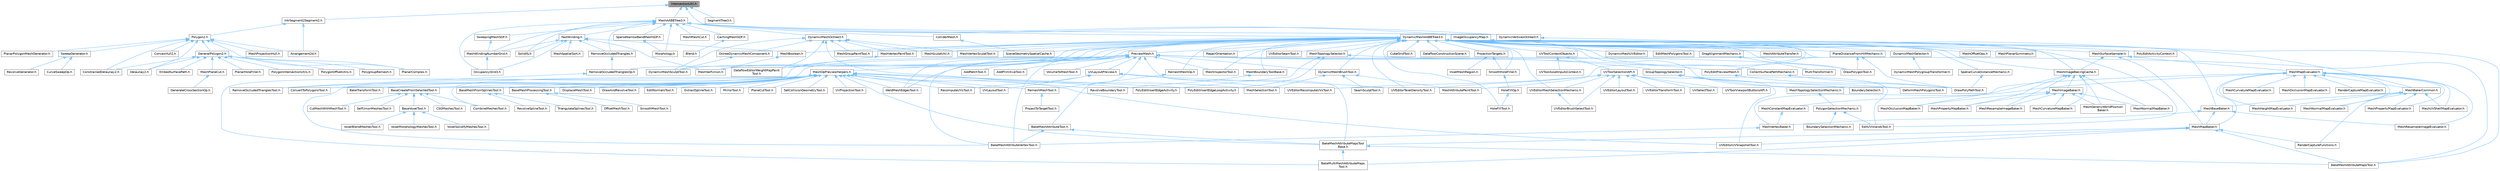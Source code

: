 digraph "IntersectionUtil.h"
{
 // INTERACTIVE_SVG=YES
 // LATEX_PDF_SIZE
  bgcolor="transparent";
  edge [fontname=Helvetica,fontsize=10,labelfontname=Helvetica,labelfontsize=10];
  node [fontname=Helvetica,fontsize=10,shape=box,height=0.2,width=0.4];
  Node1 [id="Node000001",label="IntersectionUtil.h",height=0.2,width=0.4,color="gray40", fillcolor="grey60", style="filled", fontcolor="black",tooltip=" "];
  Node1 -> Node2 [id="edge1_Node000001_Node000002",dir="back",color="steelblue1",style="solid",tooltip=" "];
  Node2 [id="Node000002",label="DynamicVerticesOctree3.h",height=0.2,width=0.4,color="grey40", fillcolor="white", style="filled",URL="$df/d7e/DynamicVerticesOctree3_8h.html",tooltip=" "];
  Node2 -> Node3 [id="edge2_Node000002_Node000003",dir="back",color="steelblue1",style="solid",tooltip=" "];
  Node3 [id="Node000003",label="MeshAttributePaintTool.h",height=0.2,width=0.4,color="grey40", fillcolor="white", style="filled",URL="$d3/d29/MeshAttributePaintTool_8h.html",tooltip=" "];
  Node1 -> Node4 [id="edge3_Node000001_Node000004",dir="back",color="steelblue1",style="solid",tooltip=" "];
  Node4 [id="Node000004",label="IntrSegment2Segment2.h",height=0.2,width=0.4,color="grey40", fillcolor="white", style="filled",URL="$db/d0d/IntrSegment2Segment2_8h.html",tooltip=" "];
  Node4 -> Node5 [id="edge4_Node000004_Node000005",dir="back",color="steelblue1",style="solid",tooltip=" "];
  Node5 [id="Node000005",label="Arrangement2d.h",height=0.2,width=0.4,color="grey40", fillcolor="white", style="filled",URL="$de/d7e/Arrangement2d_8h.html",tooltip=" "];
  Node4 -> Node6 [id="edge5_Node000004_Node000006",dir="back",color="steelblue1",style="solid",tooltip=" "];
  Node6 [id="Node000006",label="Polygon2.h",height=0.2,width=0.4,color="grey40", fillcolor="white", style="filled",URL="$d7/d51/Polygon2_8h.html",tooltip=" "];
  Node6 -> Node5 [id="edge6_Node000006_Node000005",dir="back",color="steelblue1",style="solid",tooltip=" "];
  Node6 -> Node7 [id="edge7_Node000006_Node000007",dir="back",color="steelblue1",style="solid",tooltip=" "];
  Node7 [id="Node000007",label="ConstrainedDelaunay2.h",height=0.2,width=0.4,color="grey40", fillcolor="white", style="filled",URL="$de/dbf/ConstrainedDelaunay2_8h.html",tooltip=" "];
  Node6 -> Node8 [id="edge8_Node000006_Node000008",dir="back",color="steelblue1",style="solid",tooltip=" "];
  Node8 [id="Node000008",label="ConvexHull2.h",height=0.2,width=0.4,color="grey40", fillcolor="white", style="filled",URL="$df/dc5/ConvexHull2_8h.html",tooltip=" "];
  Node6 -> Node9 [id="edge9_Node000006_Node000009",dir="back",color="steelblue1",style="solid",tooltip=" "];
  Node9 [id="Node000009",label="Delaunay2.h",height=0.2,width=0.4,color="grey40", fillcolor="white", style="filled",URL="$d2/d4c/Delaunay2_8h.html",tooltip=" "];
  Node6 -> Node10 [id="edge10_Node000006_Node000010",dir="back",color="steelblue1",style="solid",tooltip=" "];
  Node10 [id="Node000010",label="GeneralPolygon2.h",height=0.2,width=0.4,color="grey40", fillcolor="white", style="filled",URL="$d2/d10/GeneralPolygon2_8h.html",tooltip=" "];
  Node10 -> Node7 [id="edge11_Node000010_Node000007",dir="back",color="steelblue1",style="solid",tooltip=" "];
  Node10 -> Node9 [id="edge12_Node000010_Node000009",dir="back",color="steelblue1",style="solid",tooltip=" "];
  Node10 -> Node11 [id="edge13_Node000010_Node000011",dir="back",color="steelblue1",style="solid",tooltip=" "];
  Node11 [id="Node000011",label="EmbedSurfacePath.h",height=0.2,width=0.4,color="grey40", fillcolor="white", style="filled",URL="$d6/da4/EmbedSurfacePath_8h.html",tooltip=" "];
  Node10 -> Node12 [id="edge14_Node000010_Node000012",dir="back",color="steelblue1",style="solid",tooltip=" "];
  Node12 [id="Node000012",label="MeshPlaneCut.h",height=0.2,width=0.4,color="grey40", fillcolor="white", style="filled",URL="$d1/d3d/MeshPlaneCut_8h.html",tooltip=" "];
  Node12 -> Node13 [id="edge15_Node000012_Node000013",dir="back",color="steelblue1",style="solid",tooltip=" "];
  Node13 [id="Node000013",label="GenerateCrossSectionOp.h",height=0.2,width=0.4,color="grey40", fillcolor="white", style="filled",URL="$d2/d21/GenerateCrossSectionOp_8h.html",tooltip=" "];
  Node10 -> Node14 [id="edge16_Node000010_Node000014",dir="back",color="steelblue1",style="solid",tooltip=" "];
  Node14 [id="Node000014",label="PlanarComplex.h",height=0.2,width=0.4,color="grey40", fillcolor="white", style="filled",URL="$dc/dcc/PlanarComplex_8h.html",tooltip=" "];
  Node10 -> Node15 [id="edge17_Node000010_Node000015",dir="back",color="steelblue1",style="solid",tooltip=" "];
  Node15 [id="Node000015",label="PlanarHoleFiller.h",height=0.2,width=0.4,color="grey40", fillcolor="white", style="filled",URL="$df/d0f/PlanarHoleFiller_8h.html",tooltip=" "];
  Node10 -> Node16 [id="edge18_Node000010_Node000016",dir="back",color="steelblue1",style="solid",tooltip=" "];
  Node16 [id="Node000016",label="PolygonIntersectionUtils.h",height=0.2,width=0.4,color="grey40", fillcolor="white", style="filled",URL="$d6/d8c/PolygonIntersectionUtils_8h.html",tooltip=" "];
  Node10 -> Node17 [id="edge19_Node000010_Node000017",dir="back",color="steelblue1",style="solid",tooltip=" "];
  Node17 [id="Node000017",label="PolygonOffsetUtils.h",height=0.2,width=0.4,color="grey40", fillcolor="white", style="filled",URL="$d6/dd5/PolygonOffsetUtils_8h.html",tooltip=" "];
  Node10 -> Node18 [id="edge20_Node000010_Node000018",dir="back",color="steelblue1",style="solid",tooltip=" "];
  Node18 [id="Node000018",label="PolygroupRemesh.h",height=0.2,width=0.4,color="grey40", fillcolor="white", style="filled",URL="$d7/df6/PolygroupRemesh_8h.html",tooltip=" "];
  Node6 -> Node19 [id="edge21_Node000006_Node000019",dir="back",color="steelblue1",style="solid",tooltip=" "];
  Node19 [id="Node000019",label="MeshProjectionHull.h",height=0.2,width=0.4,color="grey40", fillcolor="white", style="filled",URL="$dc/d5e/MeshProjectionHull_8h.html",tooltip=" "];
  Node6 -> Node14 [id="edge22_Node000006_Node000014",dir="back",color="steelblue1",style="solid",tooltip=" "];
  Node6 -> Node20 [id="edge23_Node000006_Node000020",dir="back",color="steelblue1",style="solid",tooltip=" "];
  Node20 [id="Node000020",label="PlanarPolygonMeshGenerator.h",height=0.2,width=0.4,color="grey40", fillcolor="white", style="filled",URL="$d4/db4/PlanarPolygonMeshGenerator_8h.html",tooltip=" "];
  Node6 -> Node21 [id="edge24_Node000006_Node000021",dir="back",color="steelblue1",style="solid",tooltip=" "];
  Node21 [id="Node000021",label="SweepGenerator.h",height=0.2,width=0.4,color="grey40", fillcolor="white", style="filled",URL="$df/dab/SweepGenerator_8h.html",tooltip=" "];
  Node21 -> Node22 [id="edge25_Node000021_Node000022",dir="back",color="steelblue1",style="solid",tooltip=" "];
  Node22 [id="Node000022",label="CurveSweepOp.h",height=0.2,width=0.4,color="grey40", fillcolor="white", style="filled",URL="$da/d58/CurveSweepOp_8h.html",tooltip=" "];
  Node21 -> Node23 [id="edge26_Node000021_Node000023",dir="back",color="steelblue1",style="solid",tooltip=" "];
  Node23 [id="Node000023",label="RevolveGenerator.h",height=0.2,width=0.4,color="grey40", fillcolor="white", style="filled",URL="$dd/d0a/RevolveGenerator_8h.html",tooltip=" "];
  Node1 -> Node24 [id="edge27_Node000001_Node000024",dir="back",color="steelblue1",style="solid",tooltip=" "];
  Node24 [id="Node000024",label="MeshAABBTree3.h",height=0.2,width=0.4,color="grey40", fillcolor="white", style="filled",URL="$d8/d90/MeshAABBTree3_8h.html",tooltip=" "];
  Node24 -> Node25 [id="edge28_Node000024_Node000025",dir="back",color="steelblue1",style="solid",tooltip=" "];
  Node25 [id="Node000025",label="CachingMeshSDF.h",height=0.2,width=0.4,color="grey40", fillcolor="white", style="filled",URL="$d3/de9/CachingMeshSDF_8h.html",tooltip=" "];
  Node25 -> Node26 [id="edge29_Node000025_Node000026",dir="back",color="steelblue1",style="solid",tooltip=" "];
  Node26 [id="Node000026",label="Blend.h",height=0.2,width=0.4,color="grey40", fillcolor="white", style="filled",URL="$d4/d80/Blend_8h.html",tooltip=" "];
  Node24 -> Node27 [id="edge30_Node000024_Node000027",dir="back",color="steelblue1",style="solid",tooltip=" "];
  Node27 [id="Node000027",label="ColliderMesh.h",height=0.2,width=0.4,color="grey40", fillcolor="white", style="filled",URL="$d8/d3c/ColliderMesh_8h.html",tooltip=" "];
  Node27 -> Node28 [id="edge31_Node000027_Node000028",dir="back",color="steelblue1",style="solid",tooltip=" "];
  Node28 [id="Node000028",label="SceneGeometrySpatialCache.h",height=0.2,width=0.4,color="grey40", fillcolor="white", style="filled",URL="$d6/d6f/SceneGeometrySpatialCache_8h.html",tooltip=" "];
  Node24 -> Node29 [id="edge32_Node000024_Node000029",dir="back",color="steelblue1",style="solid",tooltip=" "];
  Node29 [id="Node000029",label="DynamicMeshAABBTree3.h",height=0.2,width=0.4,color="grey40", fillcolor="white", style="filled",URL="$d5/d0d/DynamicMeshAABBTree3_8h.html",tooltip=" "];
  Node29 -> Node30 [id="edge33_Node000029_Node000030",dir="back",color="steelblue1",style="solid",tooltip=" "];
  Node30 [id="Node000030",label="BakeMeshAttributeMapsTool.h",height=0.2,width=0.4,color="grey40", fillcolor="white", style="filled",URL="$d8/d14/BakeMeshAttributeMapsTool_8h.html",tooltip=" "];
  Node29 -> Node31 [id="edge34_Node000029_Node000031",dir="back",color="steelblue1",style="solid",tooltip=" "];
  Node31 [id="Node000031",label="BakeMeshAttributeVertexTool.h",height=0.2,width=0.4,color="grey40", fillcolor="white", style="filled",URL="$d6/d76/BakeMeshAttributeVertexTool_8h.html",tooltip=" "];
  Node29 -> Node32 [id="edge35_Node000029_Node000032",dir="back",color="steelblue1",style="solid",tooltip=" "];
  Node32 [id="Node000032",label="CollectSurfacePathMechanic.h",height=0.2,width=0.4,color="grey40", fillcolor="white", style="filled",URL="$d5/dd0/CollectSurfacePathMechanic_8h.html",tooltip=" "];
  Node32 -> Node33 [id="edge36_Node000032_Node000033",dir="back",color="steelblue1",style="solid",tooltip=" "];
  Node33 [id="Node000033",label="DrawPolyPathTool.h",height=0.2,width=0.4,color="grey40", fillcolor="white", style="filled",URL="$dc/d3e/DrawPolyPathTool_8h.html",tooltip=" "];
  Node29 -> Node34 [id="edge37_Node000029_Node000034",dir="back",color="steelblue1",style="solid",tooltip=" "];
  Node34 [id="Node000034",label="CubeGridTool.h",height=0.2,width=0.4,color="grey40", fillcolor="white", style="filled",URL="$d3/d38/CubeGridTool_8h.html",tooltip=" "];
  Node29 -> Node35 [id="edge38_Node000029_Node000035",dir="back",color="steelblue1",style="solid",tooltip=" "];
  Node35 [id="Node000035",label="DataflowConstructionScene.h",height=0.2,width=0.4,color="grey40", fillcolor="white", style="filled",URL="$d7/d24/DataflowConstructionScene_8h.html",tooltip=" "];
  Node29 -> Node36 [id="edge39_Node000029_Node000036",dir="back",color="steelblue1",style="solid",tooltip=" "];
  Node36 [id="Node000036",label="DataflowEditorWeightMapPaint\lTool.h",height=0.2,width=0.4,color="grey40", fillcolor="white", style="filled",URL="$db/d46/DataflowEditorWeightMapPaintTool_8h.html",tooltip=" "];
  Node29 -> Node37 [id="edge40_Node000029_Node000037",dir="back",color="steelblue1",style="solid",tooltip=" "];
  Node37 [id="Node000037",label="DeformMeshPolygonsTool.h",height=0.2,width=0.4,color="grey40", fillcolor="white", style="filled",URL="$db/d72/DeformMeshPolygonsTool_8h.html",tooltip=" "];
  Node29 -> Node38 [id="edge41_Node000029_Node000038",dir="back",color="steelblue1",style="solid",tooltip=" "];
  Node38 [id="Node000038",label="DragAlignmentMechanic.h",height=0.2,width=0.4,color="grey40", fillcolor="white", style="filled",URL="$d1/d74/DragAlignmentMechanic_8h.html",tooltip=" "];
  Node38 -> Node39 [id="edge42_Node000038_Node000039",dir="back",color="steelblue1",style="solid",tooltip=" "];
  Node39 [id="Node000039",label="MultiTransformer.h",height=0.2,width=0.4,color="grey40", fillcolor="white", style="filled",URL="$d1/d6f/MultiTransformer_8h.html",tooltip=" "];
  Node29 -> Node40 [id="edge43_Node000029_Node000040",dir="back",color="steelblue1",style="solid",tooltip=" "];
  Node40 [id="Node000040",label="DrawPolygonTool.h",height=0.2,width=0.4,color="grey40", fillcolor="white", style="filled",URL="$d0/d15/DrawPolygonTool_8h.html",tooltip=" "];
  Node29 -> Node41 [id="edge44_Node000029_Node000041",dir="back",color="steelblue1",style="solid",tooltip=" "];
  Node41 [id="Node000041",label="DynamicMeshBrushTool.h",height=0.2,width=0.4,color="grey40", fillcolor="white", style="filled",URL="$da/d04/DynamicMeshBrushTool_8h.html",tooltip=" "];
  Node41 -> Node3 [id="edge45_Node000041_Node000003",dir="back",color="steelblue1",style="solid",tooltip=" "];
  Node41 -> Node42 [id="edge46_Node000041_Node000042",dir="back",color="steelblue1",style="solid",tooltip=" "];
  Node42 [id="Node000042",label="MeshSelectionTool.h",height=0.2,width=0.4,color="grey40", fillcolor="white", style="filled",URL="$d8/d80/MeshSelectionTool_8h.html",tooltip=" "];
  Node41 -> Node43 [id="edge47_Node000041_Node000043",dir="back",color="steelblue1",style="solid",tooltip=" "];
  Node43 [id="Node000043",label="SeamSculptTool.h",height=0.2,width=0.4,color="grey40", fillcolor="white", style="filled",URL="$d1/d31/SeamSculptTool_8h.html",tooltip=" "];
  Node29 -> Node44 [id="edge48_Node000029_Node000044",dir="back",color="steelblue1",style="solid",tooltip=" "];
  Node44 [id="Node000044",label="DynamicMeshSculptTool.h",height=0.2,width=0.4,color="grey40", fillcolor="white", style="filled",URL="$d6/d16/DynamicMeshSculptTool_8h.html",tooltip=" "];
  Node29 -> Node45 [id="edge49_Node000029_Node000045",dir="back",color="steelblue1",style="solid",tooltip=" "];
  Node45 [id="Node000045",label="DynamicMeshSelector.h",height=0.2,width=0.4,color="grey40", fillcolor="white", style="filled",URL="$dc/d01/DynamicMeshSelector_8h.html",tooltip=" "];
  Node45 -> Node46 [id="edge50_Node000045_Node000046",dir="back",color="steelblue1",style="solid",tooltip=" "];
  Node46 [id="Node000046",label="DynamicMeshPolygroupTransformer.h",height=0.2,width=0.4,color="grey40", fillcolor="white", style="filled",URL="$dc/db2/DynamicMeshPolygroupTransformer_8h.html",tooltip=" "];
  Node29 -> Node47 [id="edge51_Node000029_Node000047",dir="back",color="steelblue1",style="solid",tooltip=" "];
  Node47 [id="Node000047",label="DynamicMeshUVEditor.h",height=0.2,width=0.4,color="grey40", fillcolor="white", style="filled",URL="$d9/d1e/DynamicMeshUVEditor_8h.html",tooltip=" "];
  Node29 -> Node48 [id="edge52_Node000029_Node000048",dir="back",color="steelblue1",style="solid",tooltip=" "];
  Node48 [id="Node000048",label="EditMeshPolygonsTool.h",height=0.2,width=0.4,color="grey40", fillcolor="white", style="filled",URL="$d5/d72/EditMeshPolygonsTool_8h.html",tooltip=" "];
  Node29 -> Node49 [id="edge53_Node000029_Node000049",dir="back",color="steelblue1",style="solid",tooltip=" "];
  Node49 [id="Node000049",label="EditUVIslandsTool.h",height=0.2,width=0.4,color="grey40", fillcolor="white", style="filled",URL="$d0/de4/EditUVIslandsTool_8h.html",tooltip=" "];
  Node29 -> Node50 [id="edge54_Node000029_Node000050",dir="back",color="steelblue1",style="solid",tooltip=" "];
  Node50 [id="Node000050",label="HoleFillTool.h",height=0.2,width=0.4,color="grey40", fillcolor="white", style="filled",URL="$da/d02/HoleFillTool_8h.html",tooltip=" "];
  Node29 -> Node51 [id="edge55_Node000029_Node000051",dir="back",color="steelblue1",style="solid",tooltip=" "];
  Node51 [id="Node000051",label="MeshAttributeTransfer.h",height=0.2,width=0.4,color="grey40", fillcolor="white", style="filled",URL="$dc/d1c/MeshAttributeTransfer_8h.html",tooltip=" "];
  Node29 -> Node52 [id="edge56_Node000029_Node000052",dir="back",color="steelblue1",style="solid",tooltip=" "];
  Node52 [id="Node000052",label="MeshBakerCommon.h",height=0.2,width=0.4,color="grey40", fillcolor="white", style="filled",URL="$d9/d92/MeshBakerCommon_8h.html",tooltip=" "];
  Node52 -> Node53 [id="edge57_Node000052_Node000053",dir="back",color="steelblue1",style="solid",tooltip=" "];
  Node53 [id="Node000053",label="MeshBaseBaker.h",height=0.2,width=0.4,color="grey40", fillcolor="white", style="filled",URL="$d7/ddc/MeshBaseBaker_8h.html",tooltip=" "];
  Node53 -> Node54 [id="edge58_Node000053_Node000054",dir="back",color="steelblue1",style="solid",tooltip=" "];
  Node54 [id="Node000054",label="MeshMapBaker.h",height=0.2,width=0.4,color="grey40", fillcolor="white", style="filled",URL="$d5/d05/MeshMapBaker_8h.html",tooltip=" "];
  Node54 -> Node30 [id="edge59_Node000054_Node000030",dir="back",color="steelblue1",style="solid",tooltip=" "];
  Node54 -> Node55 [id="edge60_Node000054_Node000055",dir="back",color="steelblue1",style="solid",tooltip=" "];
  Node55 [id="Node000055",label="BakeMeshAttributeMapsTool\lBase.h",height=0.2,width=0.4,color="grey40", fillcolor="white", style="filled",URL="$dc/d68/BakeMeshAttributeMapsToolBase_8h.html",tooltip=" "];
  Node55 -> Node30 [id="edge61_Node000055_Node000030",dir="back",color="steelblue1",style="solid",tooltip=" "];
  Node55 -> Node56 [id="edge62_Node000055_Node000056",dir="back",color="steelblue1",style="solid",tooltip=" "];
  Node56 [id="Node000056",label="BakeMultiMeshAttributeMaps\lTool.h",height=0.2,width=0.4,color="grey40", fillcolor="white", style="filled",URL="$d7/d65/BakeMultiMeshAttributeMapsTool_8h.html",tooltip=" "];
  Node54 -> Node56 [id="edge63_Node000054_Node000056",dir="back",color="steelblue1",style="solid",tooltip=" "];
  Node54 -> Node57 [id="edge64_Node000054_Node000057",dir="back",color="steelblue1",style="solid",tooltip=" "];
  Node57 [id="Node000057",label="RenderCaptureFunctions.h",height=0.2,width=0.4,color="grey40", fillcolor="white", style="filled",URL="$d3/dc6/RenderCaptureFunctions_8h.html",tooltip=" "];
  Node54 -> Node58 [id="edge65_Node000054_Node000058",dir="back",color="steelblue1",style="solid",tooltip=" "];
  Node58 [id="Node000058",label="UVEditorUVSnapshotTool.h",height=0.2,width=0.4,color="grey40", fillcolor="white", style="filled",URL="$d4/dd6/UVEditorUVSnapshotTool_8h.html",tooltip=" "];
  Node53 -> Node59 [id="edge66_Node000053_Node000059",dir="back",color="steelblue1",style="solid",tooltip=" "];
  Node59 [id="Node000059",label="MeshResampleImageEvaluator.h",height=0.2,width=0.4,color="grey40", fillcolor="white", style="filled",URL="$df/de3/MeshResampleImageEvaluator_8h.html",tooltip=" "];
  Node53 -> Node60 [id="edge67_Node000053_Node000060",dir="back",color="steelblue1",style="solid",tooltip=" "];
  Node60 [id="Node000060",label="MeshVertexBaker.h",height=0.2,width=0.4,color="grey40", fillcolor="white", style="filled",URL="$df/d96/MeshVertexBaker_8h.html",tooltip=" "];
  Node60 -> Node31 [id="edge68_Node000060_Node000031",dir="back",color="steelblue1",style="solid",tooltip=" "];
  Node52 -> Node61 [id="edge69_Node000052_Node000061",dir="back",color="steelblue1",style="solid",tooltip=" "];
  Node61 [id="Node000061",label="MeshHeightMapEvaluator.h",height=0.2,width=0.4,color="grey40", fillcolor="white", style="filled",URL="$df/d45/MeshHeightMapEvaluator_8h.html",tooltip=" "];
  Node52 -> Node62 [id="edge70_Node000052_Node000062",dir="back",color="steelblue1",style="solid",tooltip=" "];
  Node62 [id="Node000062",label="MeshNormalMapEvaluator.h",height=0.2,width=0.4,color="grey40", fillcolor="white", style="filled",URL="$da/d03/MeshNormalMapEvaluator_8h.html",tooltip=" "];
  Node52 -> Node63 [id="edge71_Node000052_Node000063",dir="back",color="steelblue1",style="solid",tooltip=" "];
  Node63 [id="Node000063",label="MeshPropertyMapEvaluator.h",height=0.2,width=0.4,color="grey40", fillcolor="white", style="filled",URL="$d5/d6f/MeshPropertyMapEvaluator_8h.html",tooltip=" "];
  Node52 -> Node64 [id="edge72_Node000052_Node000064",dir="back",color="steelblue1",style="solid",tooltip=" "];
  Node64 [id="Node000064",label="MeshUVShellMapEvaluator.h",height=0.2,width=0.4,color="grey40", fillcolor="white", style="filled",URL="$da/d27/MeshUVShellMapEvaluator_8h.html",tooltip=" "];
  Node52 -> Node57 [id="edge73_Node000052_Node000057",dir="back",color="steelblue1",style="solid",tooltip=" "];
  Node29 -> Node53 [id="edge74_Node000029_Node000053",dir="back",color="steelblue1",style="solid",tooltip=" "];
  Node29 -> Node65 [id="edge75_Node000029_Node000065",dir="back",color="steelblue1",style="solid",tooltip=" "];
  Node65 [id="Node000065",label="MeshBoolean.h",height=0.2,width=0.4,color="grey40", fillcolor="white", style="filled",URL="$dc/d24/MeshBoolean_8h.html",tooltip=" "];
  Node65 -> Node66 [id="edge76_Node000065_Node000066",dir="back",color="steelblue1",style="solid",tooltip=" "];
  Node66 [id="Node000066",label="MeshSelfUnion.h",height=0.2,width=0.4,color="grey40", fillcolor="white", style="filled",URL="$d0/d5f/MeshSelfUnion_8h.html",tooltip=" "];
  Node29 -> Node67 [id="edge77_Node000029_Node000067",dir="back",color="steelblue1",style="solid",tooltip=" "];
  Node67 [id="Node000067",label="MeshBoundaryToolBase.h",height=0.2,width=0.4,color="grey40", fillcolor="white", style="filled",URL="$dd/da3/MeshBoundaryToolBase_8h.html",tooltip=" "];
  Node67 -> Node68 [id="edge78_Node000067_Node000068",dir="back",color="steelblue1",style="solid",tooltip=" "];
  Node68 [id="Node000068",label="RevolveBoundaryTool.h",height=0.2,width=0.4,color="grey40", fillcolor="white", style="filled",URL="$da/dce/RevolveBoundaryTool_8h.html",tooltip=" "];
  Node29 -> Node69 [id="edge79_Node000029_Node000069",dir="back",color="steelblue1",style="solid",tooltip=" "];
  Node69 [id="Node000069",label="MeshGroupPaintTool.h",height=0.2,width=0.4,color="grey40", fillcolor="white", style="filled",URL="$dd/d04/MeshGroupPaintTool_8h.html",tooltip=" "];
  Node29 -> Node70 [id="edge80_Node000029_Node000070",dir="back",color="steelblue1",style="solid",tooltip=" "];
  Node70 [id="Node000070",label="MeshImageBakingCache.h",height=0.2,width=0.4,color="grey40", fillcolor="white", style="filled",URL="$dd/d09/MeshImageBakingCache_8h.html",tooltip=" "];
  Node70 -> Node71 [id="edge81_Node000070_Node000071",dir="back",color="steelblue1",style="solid",tooltip=" "];
  Node71 [id="Node000071",label="MeshCurvatureMapBaker.h",height=0.2,width=0.4,color="grey40", fillcolor="white", style="filled",URL="$d8/ddd/MeshCurvatureMapBaker_8h.html",tooltip=" "];
  Node70 -> Node72 [id="edge82_Node000070_Node000072",dir="back",color="steelblue1",style="solid",tooltip=" "];
  Node72 [id="Node000072",label="MeshGenericWorldPosition\lBaker.h",height=0.2,width=0.4,color="grey40", fillcolor="white", style="filled",URL="$df/d9a/MeshGenericWorldPositionBaker_8h.html",tooltip=" "];
  Node70 -> Node73 [id="edge83_Node000070_Node000073",dir="back",color="steelblue1",style="solid",tooltip=" "];
  Node73 [id="Node000073",label="MeshImageBaker.h",height=0.2,width=0.4,color="grey40", fillcolor="white", style="filled",URL="$df/d35/MeshImageBaker_8h.html",tooltip=" "];
  Node73 -> Node71 [id="edge84_Node000073_Node000071",dir="back",color="steelblue1",style="solid",tooltip=" "];
  Node73 -> Node72 [id="edge85_Node000073_Node000072",dir="back",color="steelblue1",style="solid",tooltip=" "];
  Node73 -> Node74 [id="edge86_Node000073_Node000074",dir="back",color="steelblue1",style="solid",tooltip=" "];
  Node74 [id="Node000074",label="MeshNormalMapBaker.h",height=0.2,width=0.4,color="grey40", fillcolor="white", style="filled",URL="$d5/dff/MeshNormalMapBaker_8h.html",tooltip=" "];
  Node73 -> Node75 [id="edge87_Node000073_Node000075",dir="back",color="steelblue1",style="solid",tooltip=" "];
  Node75 [id="Node000075",label="MeshOcclusionMapBaker.h",height=0.2,width=0.4,color="grey40", fillcolor="white", style="filled",URL="$dd/d77/MeshOcclusionMapBaker_8h.html",tooltip=" "];
  Node73 -> Node76 [id="edge88_Node000073_Node000076",dir="back",color="steelblue1",style="solid",tooltip=" "];
  Node76 [id="Node000076",label="MeshPropertyMapBaker.h",height=0.2,width=0.4,color="grey40", fillcolor="white", style="filled",URL="$d1/dcf/MeshPropertyMapBaker_8h.html",tooltip=" "];
  Node73 -> Node77 [id="edge89_Node000073_Node000077",dir="back",color="steelblue1",style="solid",tooltip=" "];
  Node77 [id="Node000077",label="MeshResampleImageBaker.h",height=0.2,width=0.4,color="grey40", fillcolor="white", style="filled",URL="$d4/d00/MeshResampleImageBaker_8h.html",tooltip=" "];
  Node70 -> Node74 [id="edge90_Node000070_Node000074",dir="back",color="steelblue1",style="solid",tooltip=" "];
  Node70 -> Node75 [id="edge91_Node000070_Node000075",dir="back",color="steelblue1",style="solid",tooltip=" "];
  Node70 -> Node76 [id="edge92_Node000070_Node000076",dir="back",color="steelblue1",style="solid",tooltip=" "];
  Node70 -> Node77 [id="edge93_Node000070_Node000077",dir="back",color="steelblue1",style="solid",tooltip=" "];
  Node29 -> Node78 [id="edge94_Node000029_Node000078",dir="back",color="steelblue1",style="solid",tooltip=" "];
  Node78 [id="Node000078",label="MeshInspectorTool.h",height=0.2,width=0.4,color="grey40", fillcolor="white", style="filled",URL="$de/da1/MeshInspectorTool_8h.html",tooltip=" "];
  Node29 -> Node79 [id="edge95_Node000029_Node000079",dir="back",color="steelblue1",style="solid",tooltip=" "];
  Node79 [id="Node000079",label="MeshOffsetOps.h",height=0.2,width=0.4,color="grey40", fillcolor="white", style="filled",URL="$da/d6c/MeshOffsetOps_8h.html",tooltip=" "];
  Node29 -> Node80 [id="edge96_Node000029_Node000080",dir="back",color="steelblue1",style="solid",tooltip=" "];
  Node80 [id="Node000080",label="MeshPlanarSymmetry.h",height=0.2,width=0.4,color="grey40", fillcolor="white", style="filled",URL="$d7/d1d/MeshPlanarSymmetry_8h.html",tooltip=" "];
  Node29 -> Node81 [id="edge97_Node000029_Node000081",dir="back",color="steelblue1",style="solid",tooltip=" "];
  Node81 [id="Node000081",label="MeshSculptUtil.h",height=0.2,width=0.4,color="grey40", fillcolor="white", style="filled",URL="$dc/de1/MeshSculptUtil_8h.html",tooltip=" "];
  Node29 -> Node66 [id="edge98_Node000029_Node000066",dir="back",color="steelblue1",style="solid",tooltip=" "];
  Node29 -> Node82 [id="edge99_Node000029_Node000082",dir="back",color="steelblue1",style="solid",tooltip=" "];
  Node82 [id="Node000082",label="MeshSurfaceSampler.h",height=0.2,width=0.4,color="grey40", fillcolor="white", style="filled",URL="$de/d0c/MeshSurfaceSampler_8h.html",tooltip=" "];
  Node82 -> Node70 [id="edge100_Node000082_Node000070",dir="back",color="steelblue1",style="solid",tooltip=" "];
  Node82 -> Node54 [id="edge101_Node000082_Node000054",dir="back",color="steelblue1",style="solid",tooltip=" "];
  Node82 -> Node83 [id="edge102_Node000082_Node000083",dir="back",color="steelblue1",style="solid",tooltip=" "];
  Node83 [id="Node000083",label="MeshMapEvaluator.h",height=0.2,width=0.4,color="grey40", fillcolor="white", style="filled",URL="$d1/d1f/MeshMapEvaluator_8h.html",tooltip=" "];
  Node83 -> Node52 [id="edge103_Node000083_Node000052",dir="back",color="steelblue1",style="solid",tooltip=" "];
  Node83 -> Node84 [id="edge104_Node000083_Node000084",dir="back",color="steelblue1",style="solid",tooltip=" "];
  Node84 [id="Node000084",label="MeshConstantMapEvaluator.h",height=0.2,width=0.4,color="grey40", fillcolor="white", style="filled",URL="$dd/dfb/MeshConstantMapEvaluator_8h.html",tooltip=" "];
  Node84 -> Node60 [id="edge105_Node000084_Node000060",dir="back",color="steelblue1",style="solid",tooltip=" "];
  Node83 -> Node85 [id="edge106_Node000083_Node000085",dir="back",color="steelblue1",style="solid",tooltip=" "];
  Node85 [id="Node000085",label="MeshCurvatureMapEvaluator.h",height=0.2,width=0.4,color="grey40", fillcolor="white", style="filled",URL="$d6/dc0/MeshCurvatureMapEvaluator_8h.html",tooltip=" "];
  Node83 -> Node61 [id="edge107_Node000083_Node000061",dir="back",color="steelblue1",style="solid",tooltip=" "];
  Node83 -> Node54 [id="edge108_Node000083_Node000054",dir="back",color="steelblue1",style="solid",tooltip=" "];
  Node83 -> Node62 [id="edge109_Node000083_Node000062",dir="back",color="steelblue1",style="solid",tooltip=" "];
  Node83 -> Node86 [id="edge110_Node000083_Node000086",dir="back",color="steelblue1",style="solid",tooltip=" "];
  Node86 [id="Node000086",label="MeshOcclusionMapEvaluator.h",height=0.2,width=0.4,color="grey40", fillcolor="white", style="filled",URL="$d5/dc2/MeshOcclusionMapEvaluator_8h.html",tooltip=" "];
  Node83 -> Node63 [id="edge111_Node000083_Node000063",dir="back",color="steelblue1",style="solid",tooltip=" "];
  Node83 -> Node59 [id="edge112_Node000083_Node000059",dir="back",color="steelblue1",style="solid",tooltip=" "];
  Node83 -> Node64 [id="edge113_Node000083_Node000064",dir="back",color="steelblue1",style="solid",tooltip=" "];
  Node83 -> Node60 [id="edge114_Node000083_Node000060",dir="back",color="steelblue1",style="solid",tooltip=" "];
  Node83 -> Node87 [id="edge115_Node000083_Node000087",dir="back",color="steelblue1",style="solid",tooltip=" "];
  Node87 [id="Node000087",label="RenderCaptureMapEvaluator.h",height=0.2,width=0.4,color="grey40", fillcolor="white", style="filled",URL="$d0/d5c/RenderCaptureMapEvaluator_8h.html",tooltip=" "];
  Node29 -> Node88 [id="edge116_Node000029_Node000088",dir="back",color="steelblue1",style="solid",tooltip=" "];
  Node88 [id="Node000088",label="MeshTopologySelector.h",height=0.2,width=0.4,color="grey40", fillcolor="white", style="filled",URL="$d1/db0/MeshTopologySelector_8h.html",tooltip=" "];
  Node88 -> Node89 [id="edge117_Node000088_Node000089",dir="back",color="steelblue1",style="solid",tooltip=" "];
  Node89 [id="Node000089",label="GroupTopologySelector.h",height=0.2,width=0.4,color="grey40", fillcolor="white", style="filled",URL="$dc/dfe/GroupTopologySelector_8h.html",tooltip=" "];
  Node89 -> Node90 [id="edge118_Node000089_Node000090",dir="back",color="steelblue1",style="solid",tooltip=" "];
  Node90 [id="Node000090",label="BoundarySelector.h",height=0.2,width=0.4,color="grey40", fillcolor="white", style="filled",URL="$db/dc2/BoundarySelector_8h.html",tooltip=" "];
  Node89 -> Node37 [id="edge119_Node000089_Node000037",dir="back",color="steelblue1",style="solid",tooltip=" "];
  Node89 -> Node49 [id="edge120_Node000089_Node000049",dir="back",color="steelblue1",style="solid",tooltip=" "];
  Node89 -> Node91 [id="edge121_Node000089_Node000091",dir="back",color="steelblue1",style="solid",tooltip=" "];
  Node91 [id="Node000091",label="MeshTopologySelectionMechanic.h",height=0.2,width=0.4,color="grey40", fillcolor="white", style="filled",URL="$d5/d15/MeshTopologySelectionMechanic_8h.html",tooltip=" "];
  Node91 -> Node92 [id="edge122_Node000091_Node000092",dir="back",color="steelblue1",style="solid",tooltip=" "];
  Node92 [id="Node000092",label="PolygonSelectionMechanic.h",height=0.2,width=0.4,color="grey40", fillcolor="white", style="filled",URL="$da/dff/PolygonSelectionMechanic_8h.html",tooltip=" "];
  Node92 -> Node93 [id="edge123_Node000092_Node000093",dir="back",color="steelblue1",style="solid",tooltip=" "];
  Node93 [id="Node000093",label="BoundarySelectionMechanic.h",height=0.2,width=0.4,color="grey40", fillcolor="white", style="filled",URL="$d8/dd6/BoundarySelectionMechanic_8h.html",tooltip=" "];
  Node92 -> Node49 [id="edge124_Node000092_Node000049",dir="back",color="steelblue1",style="solid",tooltip=" "];
  Node88 -> Node94 [id="edge125_Node000088_Node000094",dir="back",color="steelblue1",style="solid",tooltip=" "];
  Node94 [id="Node000094",label="PolyEditInsertEdgeActivity.h",height=0.2,width=0.4,color="grey40", fillcolor="white", style="filled",URL="$d1/d26/PolyEditInsertEdgeActivity_8h.html",tooltip=" "];
  Node88 -> Node95 [id="edge126_Node000088_Node000095",dir="back",color="steelblue1",style="solid",tooltip=" "];
  Node95 [id="Node000095",label="PolyEditInsertEdgeLoopActivity.h",height=0.2,width=0.4,color="grey40", fillcolor="white", style="filled",URL="$d5/d37/PolyEditInsertEdgeLoopActivity_8h.html",tooltip=" "];
  Node29 -> Node96 [id="edge127_Node000029_Node000096",dir="back",color="steelblue1",style="solid",tooltip=" "];
  Node96 [id="Node000096",label="MeshVertexPaintTool.h",height=0.2,width=0.4,color="grey40", fillcolor="white", style="filled",URL="$db/d74/MeshVertexPaintTool_8h.html",tooltip=" "];
  Node96 -> Node36 [id="edge128_Node000096_Node000036",dir="back",color="steelblue1",style="solid",tooltip=" "];
  Node29 -> Node97 [id="edge129_Node000029_Node000097",dir="back",color="steelblue1",style="solid",tooltip=" "];
  Node97 [id="Node000097",label="MeshVertexSculptTool.h",height=0.2,width=0.4,color="grey40", fillcolor="white", style="filled",URL="$dc/da6/MeshVertexSculptTool_8h.html",tooltip=" "];
  Node29 -> Node98 [id="edge130_Node000029_Node000098",dir="back",color="steelblue1",style="solid",tooltip=" "];
  Node98 [id="Node000098",label="PlaneDistanceFromHitMechanic.h",height=0.2,width=0.4,color="grey40", fillcolor="white", style="filled",URL="$dc/dea/PlaneDistanceFromHitMechanic_8h.html",tooltip=" "];
  Node98 -> Node33 [id="edge131_Node000098_Node000033",dir="back",color="steelblue1",style="solid",tooltip=" "];
  Node98 -> Node40 [id="edge132_Node000098_Node000040",dir="back",color="steelblue1",style="solid",tooltip=" "];
  Node29 -> Node99 [id="edge133_Node000029_Node000099",dir="back",color="steelblue1",style="solid",tooltip=" "];
  Node99 [id="Node000099",label="PolyEditActivityContext.h",height=0.2,width=0.4,color="grey40", fillcolor="white", style="filled",URL="$d8/d66/PolyEditActivityContext_8h.html",tooltip=" "];
  Node29 -> Node100 [id="edge134_Node000029_Node000100",dir="back",color="steelblue1",style="solid",tooltip=" "];
  Node100 [id="Node000100",label="PolyEditPreviewMesh.h",height=0.2,width=0.4,color="grey40", fillcolor="white", style="filled",URL="$d2/de8/PolyEditPreviewMesh_8h.html",tooltip=" "];
  Node100 -> Node33 [id="edge135_Node000100_Node000033",dir="back",color="steelblue1",style="solid",tooltip=" "];
  Node29 -> Node101 [id="edge136_Node000029_Node000101",dir="back",color="steelblue1",style="solid",tooltip=" "];
  Node101 [id="Node000101",label="PreviewMesh.h",height=0.2,width=0.4,color="grey40", fillcolor="white", style="filled",URL="$d6/d30/PreviewMesh_8h.html",tooltip=" "];
  Node101 -> Node102 [id="edge137_Node000101_Node000102",dir="back",color="steelblue1",style="solid",tooltip=" "];
  Node102 [id="Node000102",label="AddPatchTool.h",height=0.2,width=0.4,color="grey40", fillcolor="white", style="filled",URL="$d5/deb/AddPatchTool_8h.html",tooltip=" "];
  Node101 -> Node103 [id="edge138_Node000101_Node000103",dir="back",color="steelblue1",style="solid",tooltip=" "];
  Node103 [id="Node000103",label="AddPrimitiveTool.h",height=0.2,width=0.4,color="grey40", fillcolor="white", style="filled",URL="$d5/dbf/AddPrimitiveTool_8h.html",tooltip=" "];
  Node101 -> Node30 [id="edge139_Node000101_Node000030",dir="back",color="steelblue1",style="solid",tooltip=" "];
  Node101 -> Node55 [id="edge140_Node000101_Node000055",dir="back",color="steelblue1",style="solid",tooltip=" "];
  Node101 -> Node104 [id="edge141_Node000101_Node000104",dir="back",color="steelblue1",style="solid",tooltip=" "];
  Node104 [id="Node000104",label="BakeMeshAttributeTool.h",height=0.2,width=0.4,color="grey40", fillcolor="white", style="filled",URL="$d0/d82/BakeMeshAttributeTool_8h.html",tooltip=" "];
  Node104 -> Node55 [id="edge142_Node000104_Node000055",dir="back",color="steelblue1",style="solid",tooltip=" "];
  Node104 -> Node31 [id="edge143_Node000104_Node000031",dir="back",color="steelblue1",style="solid",tooltip=" "];
  Node101 -> Node31 [id="edge144_Node000101_Node000031",dir="back",color="steelblue1",style="solid",tooltip=" "];
  Node101 -> Node56 [id="edge145_Node000101_Node000056",dir="back",color="steelblue1",style="solid",tooltip=" "];
  Node101 -> Node105 [id="edge146_Node000101_Node000105",dir="back",color="steelblue1",style="solid",tooltip=" "];
  Node105 [id="Node000105",label="ConvertToPolygonsTool.h",height=0.2,width=0.4,color="grey40", fillcolor="white", style="filled",URL="$d7/d5a/ConvertToPolygonsTool_8h.html",tooltip=" "];
  Node101 -> Node40 [id="edge147_Node000101_Node000040",dir="back",color="steelblue1",style="solid",tooltip=" "];
  Node101 -> Node41 [id="edge148_Node000101_Node000041",dir="back",color="steelblue1",style="solid",tooltip=" "];
  Node101 -> Node78 [id="edge149_Node000101_Node000078",dir="back",color="steelblue1",style="solid",tooltip=" "];
  Node101 -> Node106 [id="edge150_Node000101_Node000106",dir="back",color="steelblue1",style="solid",tooltip=" "];
  Node106 [id="Node000106",label="MeshOpPreviewHelpers.h",height=0.2,width=0.4,color="grey40", fillcolor="white", style="filled",URL="$de/d33/MeshOpPreviewHelpers_8h.html",tooltip=" "];
  Node106 -> Node55 [id="edge151_Node000106_Node000055",dir="back",color="steelblue1",style="solid",tooltip=" "];
  Node106 -> Node31 [id="edge152_Node000106_Node000031",dir="back",color="steelblue1",style="solid",tooltip=" "];
  Node106 -> Node107 [id="edge153_Node000106_Node000107",dir="back",color="steelblue1",style="solid",tooltip=" "];
  Node107 [id="Node000107",label="BakeTransformTool.h",height=0.2,width=0.4,color="grey40", fillcolor="white", style="filled",URL="$dc/d39/BakeTransformTool_8h.html",tooltip=" "];
  Node106 -> Node108 [id="edge154_Node000106_Node000108",dir="back",color="steelblue1",style="solid",tooltip=" "];
  Node108 [id="Node000108",label="BaseCreateFromSelectedTool.h",height=0.2,width=0.4,color="grey40", fillcolor="white", style="filled",URL="$de/dc7/BaseCreateFromSelectedTool_8h.html",tooltip=" "];
  Node108 -> Node109 [id="edge155_Node000108_Node000109",dir="back",color="steelblue1",style="solid",tooltip=" "];
  Node109 [id="Node000109",label="BaseVoxelTool.h",height=0.2,width=0.4,color="grey40", fillcolor="white", style="filled",URL="$db/d63/BaseVoxelTool_8h.html",tooltip=" "];
  Node109 -> Node110 [id="edge156_Node000109_Node000110",dir="back",color="steelblue1",style="solid",tooltip=" "];
  Node110 [id="Node000110",label="VoxelBlendMeshesTool.h",height=0.2,width=0.4,color="grey40", fillcolor="white", style="filled",URL="$da/d0e/VoxelBlendMeshesTool_8h.html",tooltip=" "];
  Node109 -> Node111 [id="edge157_Node000109_Node000111",dir="back",color="steelblue1",style="solid",tooltip=" "];
  Node111 [id="Node000111",label="VoxelMorphologyMeshesTool.h",height=0.2,width=0.4,color="grey40", fillcolor="white", style="filled",URL="$dc/d30/VoxelMorphologyMeshesTool_8h.html",tooltip=" "];
  Node109 -> Node112 [id="edge158_Node000109_Node000112",dir="back",color="steelblue1",style="solid",tooltip=" "];
  Node112 [id="Node000112",label="VoxelSolidifyMeshesTool.h",height=0.2,width=0.4,color="grey40", fillcolor="white", style="filled",URL="$de/da2/VoxelSolidifyMeshesTool_8h.html",tooltip=" "];
  Node108 -> Node113 [id="edge159_Node000108_Node000113",dir="back",color="steelblue1",style="solid",tooltip=" "];
  Node113 [id="Node000113",label="CSGMeshesTool.h",height=0.2,width=0.4,color="grey40", fillcolor="white", style="filled",URL="$db/dd1/CSGMeshesTool_8h.html",tooltip=" "];
  Node108 -> Node114 [id="edge160_Node000108_Node000114",dir="back",color="steelblue1",style="solid",tooltip=" "];
  Node114 [id="Node000114",label="CombineMeshesTool.h",height=0.2,width=0.4,color="grey40", fillcolor="white", style="filled",URL="$dd/da3/CombineMeshesTool_8h.html",tooltip=" "];
  Node108 -> Node115 [id="edge161_Node000108_Node000115",dir="back",color="steelblue1",style="solid",tooltip=" "];
  Node115 [id="Node000115",label="CutMeshWithMeshTool.h",height=0.2,width=0.4,color="grey40", fillcolor="white", style="filled",URL="$d2/d2c/CutMeshWithMeshTool_8h.html",tooltip=" "];
  Node108 -> Node116 [id="edge162_Node000108_Node000116",dir="back",color="steelblue1",style="solid",tooltip=" "];
  Node116 [id="Node000116",label="SelfUnionMeshesTool.h",height=0.2,width=0.4,color="grey40", fillcolor="white", style="filled",URL="$dc/dad/SelfUnionMeshesTool_8h.html",tooltip=" "];
  Node106 -> Node117 [id="edge163_Node000106_Node000117",dir="back",color="steelblue1",style="solid",tooltip=" "];
  Node117 [id="Node000117",label="BaseMeshFromSplinesTool.h",height=0.2,width=0.4,color="grey40", fillcolor="white", style="filled",URL="$da/d31/BaseMeshFromSplinesTool_8h.html",tooltip=" "];
  Node117 -> Node118 [id="edge164_Node000117_Node000118",dir="back",color="steelblue1",style="solid",tooltip=" "];
  Node118 [id="Node000118",label="RevolveSplineTool.h",height=0.2,width=0.4,color="grey40", fillcolor="white", style="filled",URL="$d3/d36/RevolveSplineTool_8h.html",tooltip=" "];
  Node117 -> Node119 [id="edge165_Node000117_Node000119",dir="back",color="steelblue1",style="solid",tooltip=" "];
  Node119 [id="Node000119",label="TriangulateSplinesTool.h",height=0.2,width=0.4,color="grey40", fillcolor="white", style="filled",URL="$d9/de6/TriangulateSplinesTool_8h.html",tooltip=" "];
  Node106 -> Node120 [id="edge166_Node000106_Node000120",dir="back",color="steelblue1",style="solid",tooltip=" "];
  Node120 [id="Node000120",label="BaseMeshProcessingTool.h",height=0.2,width=0.4,color="grey40", fillcolor="white", style="filled",URL="$d4/d77/BaseMeshProcessingTool_8h.html",tooltip=" "];
  Node120 -> Node121 [id="edge167_Node000120_Node000121",dir="back",color="steelblue1",style="solid",tooltip=" "];
  Node121 [id="Node000121",label="OffsetMeshTool.h",height=0.2,width=0.4,color="grey40", fillcolor="white", style="filled",URL="$da/d01/OffsetMeshTool_8h.html",tooltip=" "];
  Node120 -> Node122 [id="edge168_Node000120_Node000122",dir="back",color="steelblue1",style="solid",tooltip=" "];
  Node122 [id="Node000122",label="SmoothMeshTool.h",height=0.2,width=0.4,color="grey40", fillcolor="white", style="filled",URL="$da/da9/SmoothMeshTool_8h.html",tooltip=" "];
  Node106 -> Node114 [id="edge169_Node000106_Node000114",dir="back",color="steelblue1",style="solid",tooltip=" "];
  Node106 -> Node105 [id="edge170_Node000106_Node000105",dir="back",color="steelblue1",style="solid",tooltip=" "];
  Node106 -> Node123 [id="edge171_Node000106_Node000123",dir="back",color="steelblue1",style="solid",tooltip=" "];
  Node123 [id="Node000123",label="DisplaceMeshTool.h",height=0.2,width=0.4,color="grey40", fillcolor="white", style="filled",URL="$da/d28/DisplaceMeshTool_8h.html",tooltip=" "];
  Node106 -> Node124 [id="edge172_Node000106_Node000124",dir="back",color="steelblue1",style="solid",tooltip=" "];
  Node124 [id="Node000124",label="DrawAndRevolveTool.h",height=0.2,width=0.4,color="grey40", fillcolor="white", style="filled",URL="$d8/d06/DrawAndRevolveTool_8h.html",tooltip=" "];
  Node106 -> Node125 [id="edge173_Node000106_Node000125",dir="back",color="steelblue1",style="solid",tooltip=" "];
  Node125 [id="Node000125",label="EditNormalsTool.h",height=0.2,width=0.4,color="grey40", fillcolor="white", style="filled",URL="$de/d53/EditNormalsTool_8h.html",tooltip=" "];
  Node106 -> Node126 [id="edge174_Node000106_Node000126",dir="back",color="steelblue1",style="solid",tooltip=" "];
  Node126 [id="Node000126",label="ExtractSplineTool.h",height=0.2,width=0.4,color="grey40", fillcolor="white", style="filled",URL="$d3/d4d/ExtractSplineTool_8h.html",tooltip=" "];
  Node106 -> Node127 [id="edge175_Node000106_Node000127",dir="back",color="steelblue1",style="solid",tooltip=" "];
  Node127 [id="Node000127",label="MirrorTool.h",height=0.2,width=0.4,color="grey40", fillcolor="white", style="filled",URL="$d3/dc9/MirrorTool_8h.html",tooltip=" "];
  Node106 -> Node128 [id="edge176_Node000106_Node000128",dir="back",color="steelblue1",style="solid",tooltip=" "];
  Node128 [id="Node000128",label="PlaneCutTool.h",height=0.2,width=0.4,color="grey40", fillcolor="white", style="filled",URL="$dd/def/PlaneCutTool_8h.html",tooltip=" "];
  Node106 -> Node94 [id="edge177_Node000106_Node000094",dir="back",color="steelblue1",style="solid",tooltip=" "];
  Node106 -> Node95 [id="edge178_Node000106_Node000095",dir="back",color="steelblue1",style="solid",tooltip=" "];
  Node106 -> Node129 [id="edge179_Node000106_Node000129",dir="back",color="steelblue1",style="solid",tooltip=" "];
  Node129 [id="Node000129",label="RecomputeUVsTool.h",height=0.2,width=0.4,color="grey40", fillcolor="white", style="filled",URL="$d0/d92/RecomputeUVsTool_8h.html",tooltip=" "];
  Node106 -> Node130 [id="edge180_Node000106_Node000130",dir="back",color="steelblue1",style="solid",tooltip=" "];
  Node130 [id="Node000130",label="RemeshMeshTool.h",height=0.2,width=0.4,color="grey40", fillcolor="white", style="filled",URL="$dc/dd6/RemeshMeshTool_8h.html",tooltip=" "];
  Node130 -> Node131 [id="edge181_Node000130_Node000131",dir="back",color="steelblue1",style="solid",tooltip=" "];
  Node131 [id="Node000131",label="ProjectToTargetTool.h",height=0.2,width=0.4,color="grey40", fillcolor="white", style="filled",URL="$d3/daa/ProjectToTargetTool_8h.html",tooltip=" "];
  Node106 -> Node132 [id="edge182_Node000106_Node000132",dir="back",color="steelblue1",style="solid",tooltip=" "];
  Node132 [id="Node000132",label="RemoveOccludedTrianglesTool.h",height=0.2,width=0.4,color="grey40", fillcolor="white", style="filled",URL="$d9/da1/RemoveOccludedTrianglesTool_8h.html",tooltip=" "];
  Node106 -> Node68 [id="edge183_Node000106_Node000068",dir="back",color="steelblue1",style="solid",tooltip=" "];
  Node106 -> Node133 [id="edge184_Node000106_Node000133",dir="back",color="steelblue1",style="solid",tooltip=" "];
  Node133 [id="Node000133",label="SetCollisionGeometryTool.h",height=0.2,width=0.4,color="grey40", fillcolor="white", style="filled",URL="$d0/de6/SetCollisionGeometryTool_8h.html",tooltip=" "];
  Node106 -> Node58 [id="edge185_Node000106_Node000058",dir="back",color="steelblue1",style="solid",tooltip=" "];
  Node106 -> Node134 [id="edge186_Node000106_Node000134",dir="back",color="steelblue1",style="solid",tooltip=" "];
  Node134 [id="Node000134",label="UVLayoutTool.h",height=0.2,width=0.4,color="grey40", fillcolor="white", style="filled",URL="$d6/d89/UVLayoutTool_8h.html",tooltip=" "];
  Node106 -> Node135 [id="edge187_Node000106_Node000135",dir="back",color="steelblue1",style="solid",tooltip=" "];
  Node135 [id="Node000135",label="UVProjectionTool.h",height=0.2,width=0.4,color="grey40", fillcolor="white", style="filled",URL="$d5/d4f/UVProjectionTool_8h.html",tooltip=" "];
  Node106 -> Node136 [id="edge188_Node000106_Node000136",dir="back",color="steelblue1",style="solid",tooltip=" "];
  Node136 [id="Node000136",label="WeldMeshEdgesTool.h",height=0.2,width=0.4,color="grey40", fillcolor="white", style="filled",URL="$d5/d6e/WeldMeshEdgesTool_8h.html",tooltip=" "];
  Node101 -> Node100 [id="edge189_Node000101_Node000100",dir="back",color="steelblue1",style="solid",tooltip=" "];
  Node101 -> Node137 [id="edge190_Node000101_Node000137",dir="back",color="steelblue1",style="solid",tooltip=" "];
  Node137 [id="Node000137",label="UVLayoutPreview.h",height=0.2,width=0.4,color="grey40", fillcolor="white", style="filled",URL="$dd/d16/UVLayoutPreview_8h.html",tooltip=" "];
  Node137 -> Node129 [id="edge191_Node000137_Node000129",dir="back",color="steelblue1",style="solid",tooltip=" "];
  Node137 -> Node138 [id="edge192_Node000137_Node000138",dir="back",color="steelblue1",style="solid",tooltip=" "];
  Node138 [id="Node000138",label="UVEditorRecomputeUVsTool.h",height=0.2,width=0.4,color="grey40", fillcolor="white", style="filled",URL="$d2/db8/UVEditorRecomputeUVsTool_8h.html",tooltip=" "];
  Node137 -> Node139 [id="edge193_Node000137_Node000139",dir="back",color="steelblue1",style="solid",tooltip=" "];
  Node139 [id="Node000139",label="UVEditorTexelDensityTool.h",height=0.2,width=0.4,color="grey40", fillcolor="white", style="filled",URL="$d0/d8b/UVEditorTexelDensityTool_8h.html",tooltip=" "];
  Node137 -> Node134 [id="edge194_Node000137_Node000134",dir="back",color="steelblue1",style="solid",tooltip=" "];
  Node101 -> Node140 [id="edge195_Node000101_Node000140",dir="back",color="steelblue1",style="solid",tooltip=" "];
  Node140 [id="Node000140",label="VolumeToMeshTool.h",height=0.2,width=0.4,color="grey40", fillcolor="white", style="filled",URL="$de/d64/VolumeToMeshTool_8h.html",tooltip=" "];
  Node101 -> Node136 [id="edge196_Node000101_Node000136",dir="back",color="steelblue1",style="solid",tooltip=" "];
  Node29 -> Node141 [id="edge197_Node000029_Node000141",dir="back",color="steelblue1",style="solid",tooltip=" "];
  Node141 [id="Node000141",label="ProjectionTargets.h",height=0.2,width=0.4,color="grey40", fillcolor="white", style="filled",URL="$d5/de2/ProjectionTargets_8h.html",tooltip=" "];
  Node141 -> Node142 [id="edge198_Node000141_Node000142",dir="back",color="steelblue1",style="solid",tooltip=" "];
  Node142 [id="Node000142",label="InsetMeshRegion.h",height=0.2,width=0.4,color="grey40", fillcolor="white", style="filled",URL="$d2/d25/InsetMeshRegion_8h.html",tooltip=" "];
  Node141 -> Node143 [id="edge199_Node000141_Node000143",dir="back",color="steelblue1",style="solid",tooltip=" "];
  Node143 [id="Node000143",label="SmoothHoleFiller.h",height=0.2,width=0.4,color="grey40", fillcolor="white", style="filled",URL="$de/dd9/SmoothHoleFiller_8h.html",tooltip=" "];
  Node143 -> Node144 [id="edge200_Node000143_Node000144",dir="back",color="steelblue1",style="solid",tooltip=" "];
  Node144 [id="Node000144",label="HoleFillOp.h",height=0.2,width=0.4,color="grey40", fillcolor="white", style="filled",URL="$da/d47/HoleFillOp_8h.html",tooltip=" "];
  Node144 -> Node50 [id="edge201_Node000144_Node000050",dir="back",color="steelblue1",style="solid",tooltip=" "];
  Node29 -> Node145 [id="edge202_Node000029_Node000145",dir="back",color="steelblue1",style="solid",tooltip=" "];
  Node145 [id="Node000145",label="RemeshMeshOp.h",height=0.2,width=0.4,color="grey40", fillcolor="white", style="filled",URL="$d5/d2c/RemeshMeshOp_8h.html",tooltip=" "];
  Node145 -> Node130 [id="edge203_Node000145_Node000130",dir="back",color="steelblue1",style="solid",tooltip=" "];
  Node29 -> Node146 [id="edge204_Node000029_Node000146",dir="back",color="steelblue1",style="solid",tooltip=" "];
  Node146 [id="Node000146",label="RemoveOccludedTrianglesOp.h",height=0.2,width=0.4,color="grey40", fillcolor="white", style="filled",URL="$d2/d39/RemoveOccludedTrianglesOp_8h.html",tooltip=" "];
  Node146 -> Node132 [id="edge205_Node000146_Node000132",dir="back",color="steelblue1",style="solid",tooltip=" "];
  Node29 -> Node147 [id="edge206_Node000029_Node000147",dir="back",color="steelblue1",style="solid",tooltip=" "];
  Node147 [id="Node000147",label="RepairOrientation.h",height=0.2,width=0.4,color="grey40", fillcolor="white", style="filled",URL="$dc/d47/RepairOrientation_8h.html",tooltip=" "];
  Node29 -> Node28 [id="edge207_Node000029_Node000028",dir="back",color="steelblue1",style="solid",tooltip=" "];
  Node29 -> Node143 [id="edge208_Node000029_Node000143",dir="back",color="steelblue1",style="solid",tooltip=" "];
  Node29 -> Node148 [id="edge209_Node000029_Node000148",dir="back",color="steelblue1",style="solid",tooltip=" "];
  Node148 [id="Node000148",label="SpatialCurveDistanceMechanic.h",height=0.2,width=0.4,color="grey40", fillcolor="white", style="filled",URL="$d3/d29/SpatialCurveDistanceMechanic_8h.html",tooltip=" "];
  Node148 -> Node33 [id="edge210_Node000148_Node000033",dir="back",color="steelblue1",style="solid",tooltip=" "];
  Node29 -> Node149 [id="edge211_Node000029_Node000149",dir="back",color="steelblue1",style="solid",tooltip=" "];
  Node149 [id="Node000149",label="UVEditorMeshSelectionMechanic.h",height=0.2,width=0.4,color="grey40", fillcolor="white", style="filled",URL="$d2/d73/UVEditorMeshSelectionMechanic_8h.html",tooltip=" "];
  Node149 -> Node150 [id="edge212_Node000149_Node000150",dir="back",color="steelblue1",style="solid",tooltip=" "];
  Node150 [id="Node000150",label="UVEditorBrushSelectTool.h",height=0.2,width=0.4,color="grey40", fillcolor="white", style="filled",URL="$dd/d97/UVEditorBrushSelectTool_8h.html",tooltip=" "];
  Node29 -> Node151 [id="edge213_Node000029_Node000151",dir="back",color="steelblue1",style="solid",tooltip=" "];
  Node151 [id="Node000151",label="UVEditorSeamTool.h",height=0.2,width=0.4,color="grey40", fillcolor="white", style="filled",URL="$d1/dab/UVEditorSeamTool_8h.html",tooltip=" "];
  Node29 -> Node139 [id="edge214_Node000029_Node000139",dir="back",color="steelblue1",style="solid",tooltip=" "];
  Node29 -> Node152 [id="edge215_Node000029_Node000152",dir="back",color="steelblue1",style="solid",tooltip=" "];
  Node152 [id="Node000152",label="UVToolContextObjects.h",height=0.2,width=0.4,color="grey40", fillcolor="white", style="filled",URL="$d1/d13/UVToolContextObjects_8h.html",tooltip=" "];
  Node152 -> Node153 [id="edge216_Node000152_Node000153",dir="back",color="steelblue1",style="solid",tooltip=" "];
  Node153 [id="Node000153",label="UVToolAssetInputsContext.h",height=0.2,width=0.4,color="grey40", fillcolor="white", style="filled",URL="$de/d4b/UVToolAssetInputsContext_8h.html",tooltip=" "];
  Node152 -> Node154 [id="edge217_Node000152_Node000154",dir="back",color="steelblue1",style="solid",tooltip=" "];
  Node154 [id="Node000154",label="UVToolSelectionAPI.h",height=0.2,width=0.4,color="grey40", fillcolor="white", style="filled",URL="$d0/d40/UVToolSelectionAPI_8h.html",tooltip=" "];
  Node154 -> Node150 [id="edge218_Node000154_Node000150",dir="back",color="steelblue1",style="solid",tooltip=" "];
  Node154 -> Node155 [id="edge219_Node000154_Node000155",dir="back",color="steelblue1",style="solid",tooltip=" "];
  Node155 [id="Node000155",label="UVEditorLayoutTool.h",height=0.2,width=0.4,color="grey40", fillcolor="white", style="filled",URL="$d5/dd1/UVEditorLayoutTool_8h.html",tooltip=" "];
  Node154 -> Node149 [id="edge220_Node000154_Node000149",dir="back",color="steelblue1",style="solid",tooltip=" "];
  Node154 -> Node138 [id="edge221_Node000154_Node000138",dir="back",color="steelblue1",style="solid",tooltip=" "];
  Node154 -> Node139 [id="edge222_Node000154_Node000139",dir="back",color="steelblue1",style="solid",tooltip=" "];
  Node154 -> Node156 [id="edge223_Node000154_Node000156",dir="back",color="steelblue1",style="solid",tooltip=" "];
  Node156 [id="Node000156",label="UVEditorTransformTool.h",height=0.2,width=0.4,color="grey40", fillcolor="white", style="filled",URL="$dc/db2/UVEditorTransformTool_8h.html",tooltip=" "];
  Node154 -> Node58 [id="edge224_Node000154_Node000058",dir="back",color="steelblue1",style="solid",tooltip=" "];
  Node154 -> Node157 [id="edge225_Node000154_Node000157",dir="back",color="steelblue1",style="solid",tooltip=" "];
  Node157 [id="Node000157",label="UVSelectTool.h",height=0.2,width=0.4,color="grey40", fillcolor="white", style="filled",URL="$de/d40/UVSelectTool_8h.html",tooltip=" "];
  Node154 -> Node158 [id="edge226_Node000154_Node000158",dir="back",color="steelblue1",style="solid",tooltip=" "];
  Node158 [id="Node000158",label="UVToolViewportButtonsAPI.h",height=0.2,width=0.4,color="grey40", fillcolor="white", style="filled",URL="$d0/d27/UVToolViewportButtonsAPI_8h.html",tooltip=" "];
  Node29 -> Node136 [id="edge227_Node000029_Node000136",dir="back",color="steelblue1",style="solid",tooltip=" "];
  Node24 -> Node159 [id="edge228_Node000024_Node000159",dir="back",color="steelblue1",style="solid",tooltip=" "];
  Node159 [id="Node000159",label="DynamicMeshOctree3.h",height=0.2,width=0.4,color="grey40", fillcolor="white", style="filled",URL="$d8/d9f/DynamicMeshOctree3_8h.html",tooltip=" "];
  Node159 -> Node36 [id="edge229_Node000159_Node000036",dir="back",color="steelblue1",style="solid",tooltip=" "];
  Node159 -> Node44 [id="edge230_Node000159_Node000044",dir="back",color="steelblue1",style="solid",tooltip=" "];
  Node159 -> Node69 [id="edge231_Node000159_Node000069",dir="back",color="steelblue1",style="solid",tooltip=" "];
  Node159 -> Node81 [id="edge232_Node000159_Node000081",dir="back",color="steelblue1",style="solid",tooltip=" "];
  Node159 -> Node42 [id="edge233_Node000159_Node000042",dir="back",color="steelblue1",style="solid",tooltip=" "];
  Node159 -> Node96 [id="edge234_Node000159_Node000096",dir="back",color="steelblue1",style="solid",tooltip=" "];
  Node159 -> Node97 [id="edge235_Node000159_Node000097",dir="back",color="steelblue1",style="solid",tooltip=" "];
  Node159 -> Node160 [id="edge236_Node000159_Node000160",dir="back",color="steelblue1",style="solid",tooltip=" "];
  Node160 [id="Node000160",label="OctreeDynamicMeshComponent.h",height=0.2,width=0.4,color="grey40", fillcolor="white", style="filled",URL="$d9/d19/OctreeDynamicMeshComponent_8h.html",tooltip=" "];
  Node160 -> Node44 [id="edge237_Node000160_Node000044",dir="back",color="steelblue1",style="solid",tooltip=" "];
  Node24 -> Node2 [id="edge238_Node000024_Node000002",dir="back",color="steelblue1",style="solid",tooltip=" "];
  Node24 -> Node161 [id="edge239_Node000024_Node000161",dir="back",color="steelblue1",style="solid",tooltip=" "];
  Node161 [id="Node000161",label="FastWinding.h",height=0.2,width=0.4,color="grey40", fillcolor="white", style="filled",URL="$d0/df7/FastWinding_8h.html",tooltip=" "];
  Node161 -> Node65 [id="edge240_Node000161_Node000065",dir="back",color="steelblue1",style="solid",tooltip=" "];
  Node161 -> Node66 [id="edge241_Node000161_Node000066",dir="back",color="steelblue1",style="solid",tooltip=" "];
  Node161 -> Node162 [id="edge242_Node000161_Node000162",dir="back",color="steelblue1",style="solid",tooltip=" "];
  Node162 [id="Node000162",label="MeshSpatialSort.h",height=0.2,width=0.4,color="grey40", fillcolor="white", style="filled",URL="$d5/d25/MeshSpatialSort_8h.html",tooltip=" "];
  Node161 -> Node163 [id="edge243_Node000161_Node000163",dir="back",color="steelblue1",style="solid",tooltip=" "];
  Node163 [id="Node000163",label="MeshWindingNumberGrid.h",height=0.2,width=0.4,color="grey40", fillcolor="white", style="filled",URL="$de/df0/MeshWindingNumberGrid_8h.html",tooltip=" "];
  Node163 -> Node164 [id="edge244_Node000163_Node000164",dir="back",color="steelblue1",style="solid",tooltip=" "];
  Node164 [id="Node000164",label="OccupancyGrid3.h",height=0.2,width=0.4,color="grey40", fillcolor="white", style="filled",URL="$d5/d63/OccupancyGrid3_8h.html",tooltip=" "];
  Node161 -> Node164 [id="edge245_Node000161_Node000164",dir="back",color="steelblue1",style="solid",tooltip=" "];
  Node161 -> Node165 [id="edge246_Node000161_Node000165",dir="back",color="steelblue1",style="solid",tooltip=" "];
  Node165 [id="Node000165",label="RemoveOccludedTriangles.h",height=0.2,width=0.4,color="grey40", fillcolor="white", style="filled",URL="$dc/d7b/RemoveOccludedTriangles_8h.html",tooltip=" "];
  Node165 -> Node146 [id="edge247_Node000165_Node000146",dir="back",color="steelblue1",style="solid",tooltip=" "];
  Node161 -> Node166 [id="edge248_Node000161_Node000166",dir="back",color="steelblue1",style="solid",tooltip=" "];
  Node166 [id="Node000166",label="Solidify.h",height=0.2,width=0.4,color="grey40", fillcolor="white", style="filled",URL="$d0/ded/Solidify_8h.html",tooltip=" "];
  Node24 -> Node167 [id="edge249_Node000024_Node000167",dir="back",color="steelblue1",style="solid",tooltip=" "];
  Node167 [id="Node000167",label="ImageOccupancyMap.h",height=0.2,width=0.4,color="grey40", fillcolor="white", style="filled",URL="$d6/dca/ImageOccupancyMap_8h.html",tooltip=" "];
  Node167 -> Node70 [id="edge250_Node000167_Node000070",dir="back",color="steelblue1",style="solid",tooltip=" "];
  Node24 -> Node168 [id="edge251_Node000024_Node000168",dir="back",color="steelblue1",style="solid",tooltip=" "];
  Node168 [id="Node000168",label="MeshMeshCut.h",height=0.2,width=0.4,color="grey40", fillcolor="white", style="filled",URL="$de/d82/MeshMeshCut_8h.html",tooltip=" "];
  Node24 -> Node163 [id="edge252_Node000024_Node000163",dir="back",color="steelblue1",style="solid",tooltip=" "];
  Node24 -> Node169 [id="edge253_Node000024_Node000169",dir="back",color="steelblue1",style="solid",tooltip=" "];
  Node169 [id="Node000169",label="Morphology.h",height=0.2,width=0.4,color="grey40", fillcolor="white", style="filled",URL="$d7/d60/Morphology_8h.html",tooltip=" "];
  Node24 -> Node164 [id="edge254_Node000024_Node000164",dir="back",color="steelblue1",style="solid",tooltip=" "];
  Node24 -> Node165 [id="edge255_Node000024_Node000165",dir="back",color="steelblue1",style="solid",tooltip=" "];
  Node24 -> Node166 [id="edge256_Node000024_Node000166",dir="back",color="steelblue1",style="solid",tooltip=" "];
  Node24 -> Node170 [id="edge257_Node000024_Node000170",dir="back",color="steelblue1",style="solid",tooltip=" "];
  Node170 [id="Node000170",label="SparseNarrowBandMeshSDF.h",height=0.2,width=0.4,color="grey40", fillcolor="white", style="filled",URL="$d2/d60/SparseNarrowBandMeshSDF_8h.html",tooltip=" "];
  Node170 -> Node169 [id="edge258_Node000170_Node000169",dir="back",color="steelblue1",style="solid",tooltip=" "];
  Node24 -> Node171 [id="edge259_Node000024_Node000171",dir="back",color="steelblue1",style="solid",tooltip=" "];
  Node171 [id="Node000171",label="SweepingMeshSDF.h",height=0.2,width=0.4,color="grey40", fillcolor="white", style="filled",URL="$d9/d76/SweepingMeshSDF_8h.html",tooltip=" "];
  Node171 -> Node163 [id="edge260_Node000171_Node000163",dir="back",color="steelblue1",style="solid",tooltip=" "];
  Node1 -> Node172 [id="edge261_Node000001_Node000172",dir="back",color="steelblue1",style="solid",tooltip=" "];
  Node172 [id="Node000172",label="SegmentTree3.h",height=0.2,width=0.4,color="grey40", fillcolor="white", style="filled",URL="$db/d13/SegmentTree3_8h.html",tooltip=" "];
}
